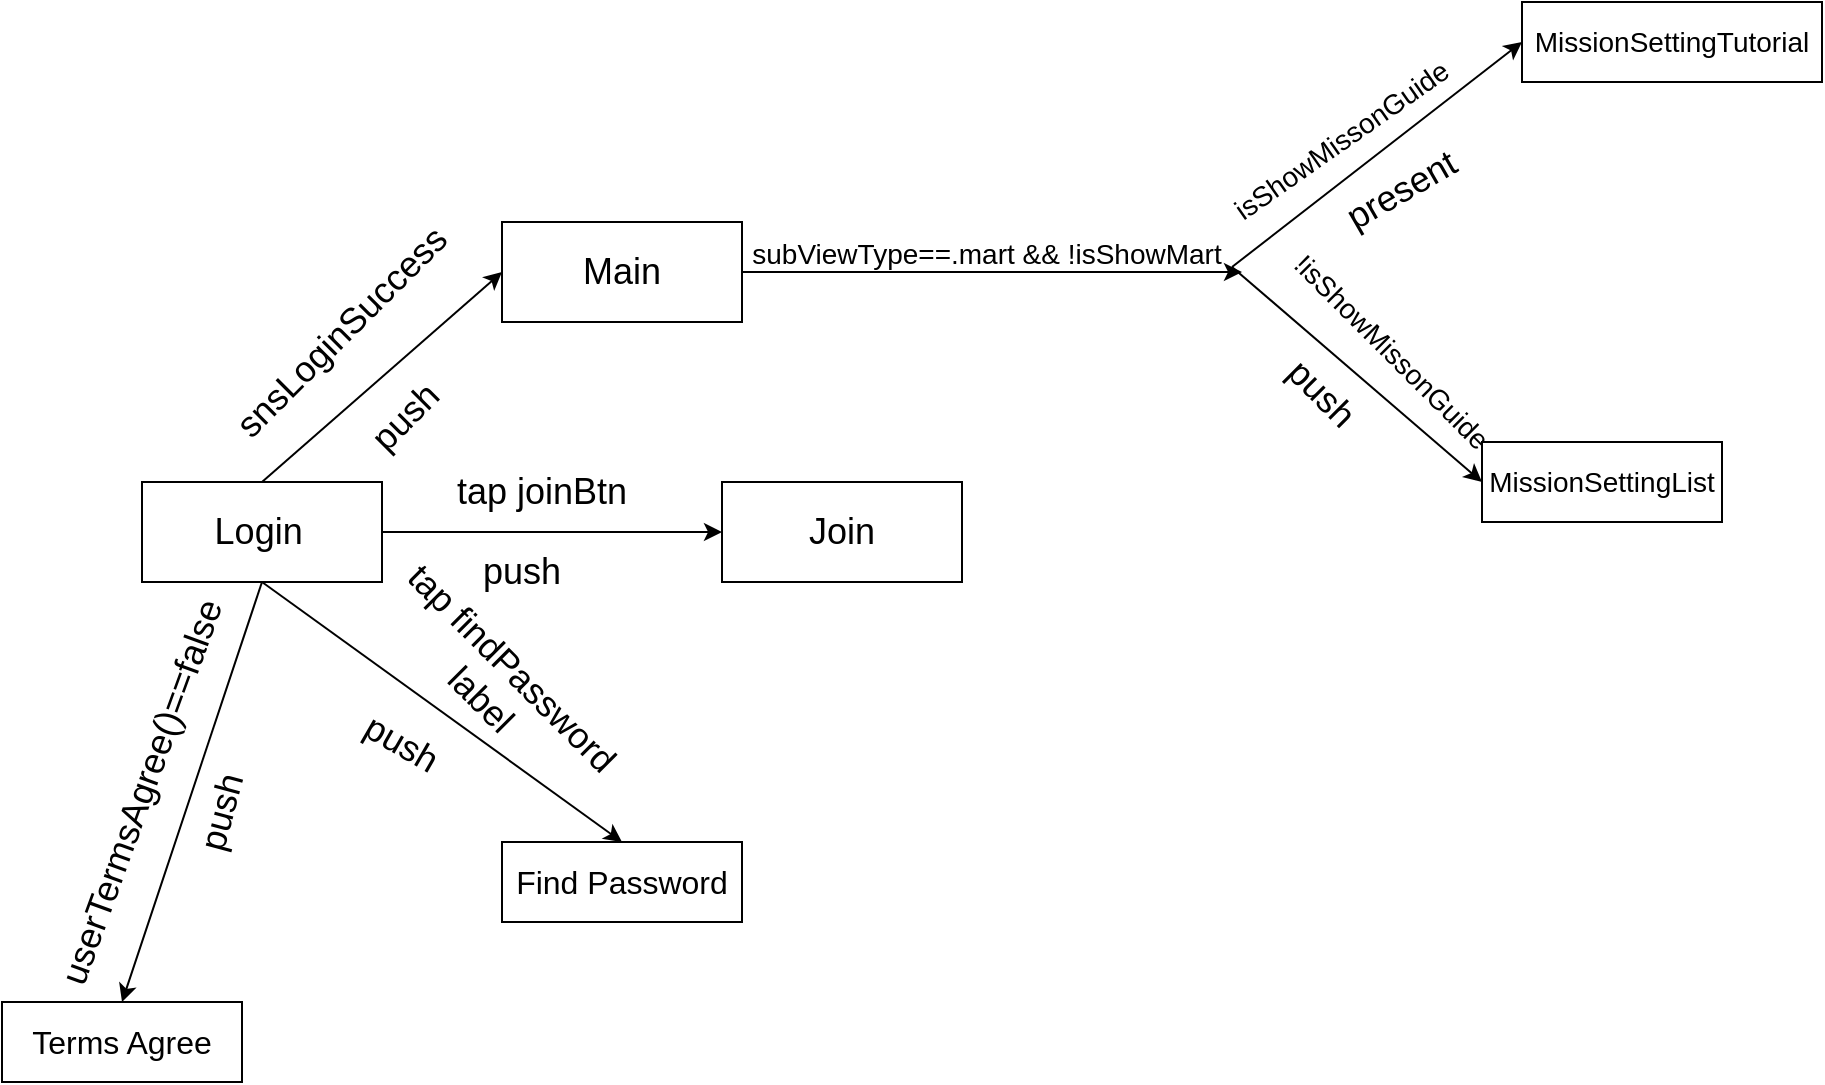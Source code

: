 <mxfile version="16.4.5" type="github"><diagram id="Dn6kZ_HOWVvsZFes-a1L" name="Page-1"><mxGraphModel dx="1186" dy="692" grid="1" gridSize="10" guides="1" tooltips="1" connect="1" arrows="1" fold="1" page="1" pageScale="1" pageWidth="850" pageHeight="1100" math="0" shadow="0"><root><mxCell id="0"/><mxCell id="1" parent="0"/><mxCell id="WXM2_HsLt0I23dqv0o5x-3" value="&lt;font style=&quot;font-size: 18px&quot;&gt;Login&lt;/font&gt;&amp;nbsp;" style="rounded=0;whiteSpace=wrap;html=1;" vertex="1" parent="1"><mxGeometry x="130" y="300" width="120" height="50" as="geometry"/></mxCell><mxCell id="WXM2_HsLt0I23dqv0o5x-4" value="" style="endArrow=classic;html=1;rounded=0;fontSize=18;exitX=1;exitY=0.5;exitDx=0;exitDy=0;" edge="1" parent="1" source="WXM2_HsLt0I23dqv0o5x-3"><mxGeometry width="50" height="50" relative="1" as="geometry"><mxPoint x="380" y="520" as="sourcePoint"/><mxPoint x="420" y="325" as="targetPoint"/></mxGeometry></mxCell><mxCell id="WXM2_HsLt0I23dqv0o5x-7" value="Join" style="rounded=0;whiteSpace=wrap;html=1;fontSize=18;" vertex="1" parent="1"><mxGeometry x="420" y="300" width="120" height="50" as="geometry"/></mxCell><mxCell id="WXM2_HsLt0I23dqv0o5x-8" value="tap&amp;nbsp;joinBtn" style="text;html=1;strokeColor=none;fillColor=none;align=center;verticalAlign=middle;whiteSpace=wrap;rounded=0;fontSize=18;" vertex="1" parent="1"><mxGeometry x="260" y="290" width="140" height="30" as="geometry"/></mxCell><mxCell id="WXM2_HsLt0I23dqv0o5x-9" value="Main" style="rounded=0;whiteSpace=wrap;html=1;fontSize=18;" vertex="1" parent="1"><mxGeometry x="310" y="170" width="120" height="50" as="geometry"/></mxCell><mxCell id="WXM2_HsLt0I23dqv0o5x-10" value="" style="endArrow=classic;html=1;rounded=0;fontSize=18;entryX=0;entryY=0.5;entryDx=0;entryDy=0;exitX=0.5;exitY=0;exitDx=0;exitDy=0;" edge="1" parent="1" source="WXM2_HsLt0I23dqv0o5x-3" target="WXM2_HsLt0I23dqv0o5x-9"><mxGeometry width="50" height="50" relative="1" as="geometry"><mxPoint x="380" y="520" as="sourcePoint"/><mxPoint x="430" y="470" as="targetPoint"/></mxGeometry></mxCell><mxCell id="WXM2_HsLt0I23dqv0o5x-12" value="snsLoginSuccess&lt;br&gt;" style="text;html=1;strokeColor=none;fillColor=none;align=center;verticalAlign=middle;whiteSpace=wrap;rounded=0;fontSize=18;rotation=-45;" vertex="1" parent="1"><mxGeometry x="170" y="210" width="120" height="30" as="geometry"/></mxCell><mxCell id="WXM2_HsLt0I23dqv0o5x-13" value="push&lt;br&gt;" style="text;html=1;strokeColor=none;fillColor=none;align=center;verticalAlign=middle;whiteSpace=wrap;rounded=0;fontSize=18;" vertex="1" parent="1"><mxGeometry x="290" y="330" width="60" height="30" as="geometry"/></mxCell><mxCell id="WXM2_HsLt0I23dqv0o5x-14" value="push&lt;br&gt;" style="text;html=1;strokeColor=none;fillColor=none;align=center;verticalAlign=middle;whiteSpace=wrap;rounded=0;fontSize=18;rotation=-45;" vertex="1" parent="1"><mxGeometry x="232.41" y="251.68" width="60" height="31.46" as="geometry"/></mxCell><mxCell id="WXM2_HsLt0I23dqv0o5x-15" value="" style="endArrow=classic;html=1;rounded=0;fontSize=12;exitX=0.5;exitY=1;exitDx=0;exitDy=0;entryX=0.5;entryY=0;entryDx=0;entryDy=0;" edge="1" parent="1" source="WXM2_HsLt0I23dqv0o5x-3" target="WXM2_HsLt0I23dqv0o5x-16"><mxGeometry width="50" height="50" relative="1" as="geometry"><mxPoint x="380" y="510" as="sourcePoint"/><mxPoint x="250" y="420" as="targetPoint"/></mxGeometry></mxCell><mxCell id="WXM2_HsLt0I23dqv0o5x-16" value="&lt;font size=&quot;3&quot;&gt;Find Password&lt;/font&gt;" style="rounded=0;whiteSpace=wrap;html=1;fontSize=12;" vertex="1" parent="1"><mxGeometry x="310" y="480" width="120" height="40" as="geometry"/></mxCell><mxCell id="WXM2_HsLt0I23dqv0o5x-17" value="tap findPassword label&lt;br&gt;" style="text;html=1;strokeColor=none;fillColor=none;align=center;verticalAlign=middle;whiteSpace=wrap;rounded=0;fontSize=18;rotation=45;" vertex="1" parent="1"><mxGeometry x="215.8" y="385.67" width="182.68" height="30" as="geometry"/></mxCell><mxCell id="WXM2_HsLt0I23dqv0o5x-18" value="push&lt;br&gt;" style="text;html=1;strokeColor=none;fillColor=none;align=center;verticalAlign=middle;whiteSpace=wrap;rounded=0;fontSize=18;rotation=30;" vertex="1" parent="1"><mxGeometry x="230" y="415.67" width="60" height="30" as="geometry"/></mxCell><mxCell id="WXM2_HsLt0I23dqv0o5x-19" value="" style="endArrow=classic;html=1;rounded=0;fontSize=18;exitX=0.5;exitY=1;exitDx=0;exitDy=0;entryX=0.5;entryY=0;entryDx=0;entryDy=0;" edge="1" parent="1" source="WXM2_HsLt0I23dqv0o5x-3" target="WXM2_HsLt0I23dqv0o5x-20"><mxGeometry width="50" height="50" relative="1" as="geometry"><mxPoint x="380" y="510" as="sourcePoint"/><mxPoint x="120" y="530" as="targetPoint"/></mxGeometry></mxCell><mxCell id="WXM2_HsLt0I23dqv0o5x-20" value="&lt;font size=&quot;3&quot;&gt;Terms Agree&lt;/font&gt;" style="rounded=0;whiteSpace=wrap;html=1;fontSize=12;" vertex="1" parent="1"><mxGeometry x="60" y="560" width="120" height="40" as="geometry"/></mxCell><mxCell id="WXM2_HsLt0I23dqv0o5x-21" value="userTermsAgree()==false&lt;br&gt;" style="text;html=1;strokeColor=none;fillColor=none;align=center;verticalAlign=middle;whiteSpace=wrap;rounded=0;fontSize=18;rotation=-70;" vertex="1" parent="1"><mxGeometry x="70" y="440.0" width="120" height="30" as="geometry"/></mxCell><mxCell id="WXM2_HsLt0I23dqv0o5x-22" value="push&lt;br&gt;" style="text;html=1;strokeColor=none;fillColor=none;align=center;verticalAlign=middle;whiteSpace=wrap;rounded=0;fontSize=18;rotation=-75;" vertex="1" parent="1"><mxGeometry x="140" y="450" width="60" height="30" as="geometry"/></mxCell><mxCell id="WXM2_HsLt0I23dqv0o5x-24" value="" style="endArrow=classic;html=1;rounded=0;fontSize=18;exitX=1;exitY=0.5;exitDx=0;exitDy=0;entryX=0;entryY=0.5;entryDx=0;entryDy=0;" edge="1" parent="1" source="WXM2_HsLt0I23dqv0o5x-9"><mxGeometry width="50" height="50" relative="1" as="geometry"><mxPoint x="390" y="350" as="sourcePoint"/><mxPoint x="680" y="195" as="targetPoint"/></mxGeometry></mxCell><mxCell id="WXM2_HsLt0I23dqv0o5x-26" value="&lt;font style=&quot;font-size: 14px&quot;&gt;subViewType==.mart &amp;amp;&amp;amp; !isShowMart&lt;/font&gt;" style="text;html=1;strokeColor=none;fillColor=none;align=center;verticalAlign=middle;whiteSpace=wrap;rounded=0;fontSize=18;" vertex="1" parent="1"><mxGeometry x="430" y="170" width="245" height="30" as="geometry"/></mxCell><mxCell id="WXM2_HsLt0I23dqv0o5x-27" value="" style="endArrow=classic;html=1;rounded=0;fontSize=14;exitX=1;exitY=0.75;exitDx=0;exitDy=0;" edge="1" parent="1" source="WXM2_HsLt0I23dqv0o5x-26"><mxGeometry width="50" height="50" relative="1" as="geometry"><mxPoint x="390" y="350" as="sourcePoint"/><mxPoint x="820" y="80" as="targetPoint"/></mxGeometry></mxCell><mxCell id="WXM2_HsLt0I23dqv0o5x-28" value="isShowMissonGuide" style="text;html=1;strokeColor=none;fillColor=none;align=center;verticalAlign=middle;whiteSpace=wrap;rounded=0;fontSize=14;rotation=-35;" vertex="1" parent="1"><mxGeometry x="675.03" y="114.23" width="110" height="30" as="geometry"/></mxCell><mxCell id="WXM2_HsLt0I23dqv0o5x-29" value="" style="endArrow=classic;html=1;rounded=0;fontSize=14;exitX=1;exitY=0.75;exitDx=0;exitDy=0;" edge="1" parent="1" source="WXM2_HsLt0I23dqv0o5x-26"><mxGeometry width="50" height="50" relative="1" as="geometry"><mxPoint x="390" y="350" as="sourcePoint"/><mxPoint x="800" y="300" as="targetPoint"/></mxGeometry></mxCell><mxCell id="WXM2_HsLt0I23dqv0o5x-30" value="!isShowMissonGuide" style="text;html=1;strokeColor=none;fillColor=none;align=center;verticalAlign=middle;whiteSpace=wrap;rounded=0;fontSize=14;rotation=45;" vertex="1" parent="1"><mxGeometry x="700" y="220" width="110" height="30" as="geometry"/></mxCell><mxCell id="WXM2_HsLt0I23dqv0o5x-31" value="MissionSettingTutorial" style="rounded=0;whiteSpace=wrap;html=1;fontSize=14;" vertex="1" parent="1"><mxGeometry x="820" y="60" width="150" height="40" as="geometry"/></mxCell><mxCell id="WXM2_HsLt0I23dqv0o5x-32" value="present" style="text;html=1;strokeColor=none;fillColor=none;align=center;verticalAlign=middle;whiteSpace=wrap;rounded=0;fontSize=18;rotation=-30;" vertex="1" parent="1"><mxGeometry x="730" y="138.54" width="60" height="31.46" as="geometry"/></mxCell><mxCell id="WXM2_HsLt0I23dqv0o5x-33" value="push&lt;br&gt;" style="text;html=1;strokeColor=none;fillColor=none;align=center;verticalAlign=middle;whiteSpace=wrap;rounded=0;fontSize=18;rotation=45;" vertex="1" parent="1"><mxGeometry x="690" y="240" width="60" height="31.46" as="geometry"/></mxCell><mxCell id="WXM2_HsLt0I23dqv0o5x-34" value="MissionSettingList" style="rounded=0;whiteSpace=wrap;html=1;fontSize=14;" vertex="1" parent="1"><mxGeometry x="800" y="280" width="120" height="40" as="geometry"/></mxCell></root></mxGraphModel></diagram></mxfile>